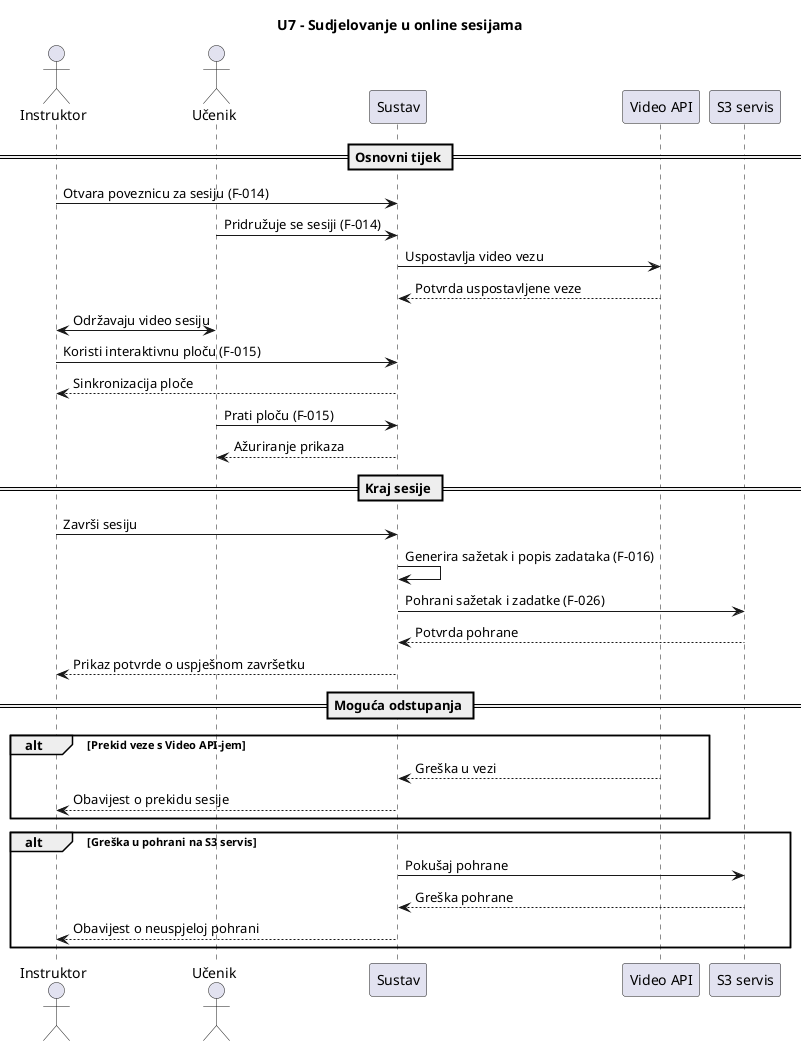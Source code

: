 @startuml dijagram25_seq

title U7 - Sudjelovanje u online sesijama

actor Instruktor
actor Učenik
participant "Sustav" as System
participant "Video API" as Video
participant "S3 servis" as S3

== Osnovni tijek ==

Instruktor -> System : Otvara poveznicu za sesiju (F-014)
Učenik -> System : Pridružuje se sesiji (F-014)
System -> Video : Uspostavlja video vezu
Video --> System : Potvrda uspostavljene veze

Instruktor <-> Učenik : Održavaju video sesiju
Instruktor -> System : Koristi interaktivnu ploču (F-015)
System --> Instruktor : Sinkronizacija ploče
Učenik -> System : Prati ploču (F-015)
System --> Učenik : Ažuriranje prikaza

== Kraj sesije ==

Instruktor -> System : Završi sesiju
System -> System : Generira sažetak i popis zadataka (F-016)
System -> S3 : Pohrani sažetak i zadatke (F-026)
S3 --> System : Potvrda pohrane

System --> Instruktor : Prikaz potvrde o uspješnom završetku

== Moguća odstupanja ==

alt Prekid veze s Video API-jem
    Video --> System : Greška u vezi
    System --> Instruktor : Obavijest o prekidu sesije
end

alt Greška u pohrani na S3 servis
    System -> S3 : Pokušaj pohrane
    S3 --> System : Greška pohrane
    System --> Instruktor : Obavijest o neuspjeloj pohrani
end

@enduml
